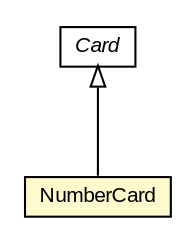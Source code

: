 #!/usr/local/bin/dot
#
# Class diagram 
# Generated by UMLGraph version R5_6 (http://www.umlgraph.org/)
#

digraph G {
	edge [fontname="arial",fontsize=10,labelfontname="arial",labelfontsize=10];
	node [fontname="arial",fontsize=10,shape=plaintext];
	nodesep=0.25;
	ranksep=0.5;
	// org.thoughtworks.game.vo.NumberCard
	c18963 [label=<<table title="org.thoughtworks.game.vo.NumberCard" border="0" cellborder="1" cellspacing="0" cellpadding="2" port="p" bgcolor="lemonChiffon" href="./NumberCard.html">
		<tr><td><table border="0" cellspacing="0" cellpadding="1">
<tr><td align="center" balign="center"> NumberCard </td></tr>
		</table></td></tr>
		</table>>, URL="./NumberCard.html", fontname="arial", fontcolor="black", fontsize=10.0];
	// org.thoughtworks.game.vo.Card
	c18966 [label=<<table title="org.thoughtworks.game.vo.Card" border="0" cellborder="1" cellspacing="0" cellpadding="2" port="p" href="./Card.html">
		<tr><td><table border="0" cellspacing="0" cellpadding="1">
<tr><td align="center" balign="center"><font face="arial italic"> Card </font></td></tr>
		</table></td></tr>
		</table>>, URL="./Card.html", fontname="arial", fontcolor="black", fontsize=10.0];
	//org.thoughtworks.game.vo.NumberCard extends org.thoughtworks.game.vo.Card
	c18966:p -> c18963:p [dir=back,arrowtail=empty];
}

